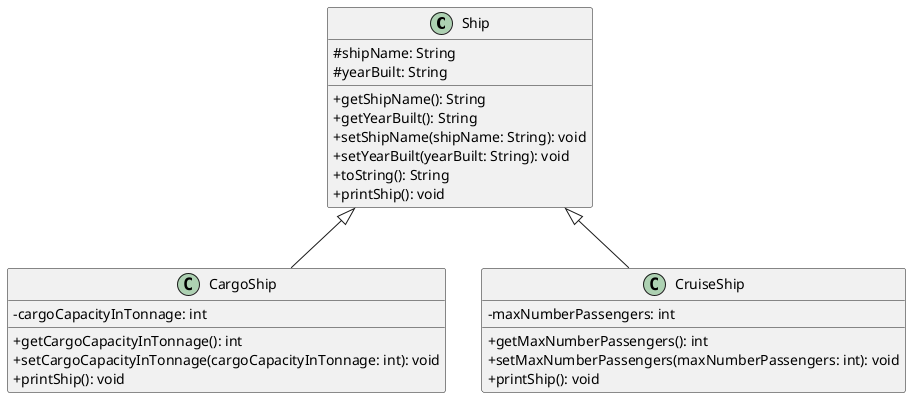 @startuml
skinparam classAttributeIconSize 0
class Ship {
#shipName: String
#yearBuilt: String

+getShipName(): String
+getYearBuilt(): String
+setShipName(shipName: String): void
+setYearBuilt(yearBuilt: String): void
+toString(): String
+printShip(): void
}

class CargoShip {
-cargoCapacityInTonnage: int

+getCargoCapacityInTonnage(): int
+setCargoCapacityInTonnage(cargoCapacityInTonnage: int): void
+printShip(): void
}

class CruiseShip {
-maxNumberPassengers: int

+getMaxNumberPassengers(): int
+setMaxNumberPassengers(maxNumberPassengers: int): void
+printShip(): void
}

Ship <|-- CargoShip
Ship <|-- CruiseShip

@enduml